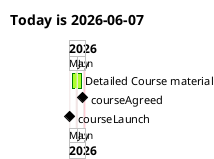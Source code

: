 @startgantt
<style>
ganttDiagram {
task {
BackGroundColor GreenYellow
LineColor Green 
unstarted {
BackGroundColor Fuchsia 
LineColor FireBrick
}
}
}
</style>
title Today is %date("YYYY-MM-dd")
printscale monthly zoom 1
' printscale weekly
today is colored in pink
saturday are closed
sunday are closed

!$now =%now()
!$past = %date("YYYY-MM-dd", $now - 14*24*3600)
project starts $past

[Detailed Course material] starts $past and  lasts 10 days
[courseAgreed] happens at [Detailed Course material]'s end
[courseLaunch] happens on 2024-09-03

@endgantt